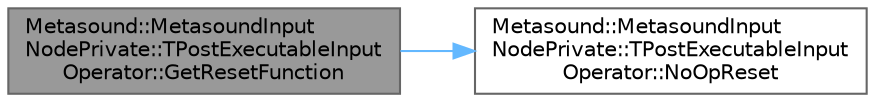 digraph "Metasound::MetasoundInputNodePrivate::TPostExecutableInputOperator::GetResetFunction"
{
 // INTERACTIVE_SVG=YES
 // LATEX_PDF_SIZE
  bgcolor="transparent";
  edge [fontname=Helvetica,fontsize=10,labelfontname=Helvetica,labelfontsize=10];
  node [fontname=Helvetica,fontsize=10,shape=box,height=0.2,width=0.4];
  rankdir="LR";
  Node1 [id="Node000001",label="Metasound::MetasoundInput\lNodePrivate::TPostExecutableInput\lOperator::GetResetFunction",height=0.2,width=0.4,color="gray40", fillcolor="grey60", style="filled", fontcolor="black",tooltip="Return the reset function to call during graph execution."];
  Node1 -> Node2 [id="edge1_Node000001_Node000002",color="steelblue1",style="solid",tooltip=" "];
  Node2 [id="Node000002",label="Metasound::MetasoundInput\lNodePrivate::TPostExecutableInput\lOperator::NoOpReset",height=0.2,width=0.4,color="grey40", fillcolor="white", style="filled",URL="$dd/d0e/classMetasound_1_1MetasoundInputNodePrivate_1_1TPostExecutableInputOperator.html#a8057a4fb0d97047434ae0d01acc81f6f",tooltip=" "];
}
